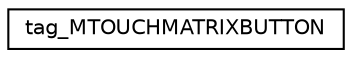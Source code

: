 digraph "Graphical Class Hierarchy"
{
  edge [fontname="Helvetica",fontsize="10",labelfontname="Helvetica",labelfontsize="10"];
  node [fontname="Helvetica",fontsize="10",shape=record];
  rankdir="LR";
  Node1 [label="tag_MTOUCHMATRIXBUTTON",height=0.2,width=0.4,color="black", fillcolor="white", style="filled",URL="$structtag___m_t_o_u_c_h_m_a_t_r_i_x_b_u_t_t_o_n.html"];
}
